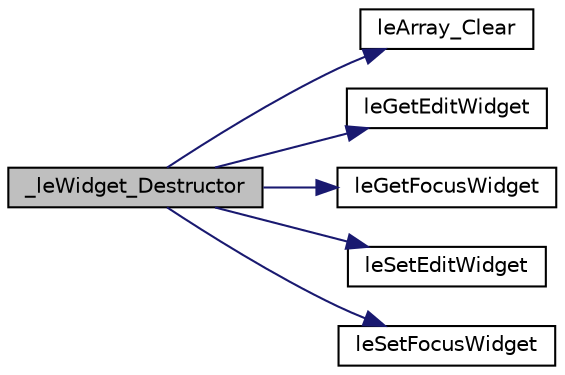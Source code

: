 digraph "_leWidget_Destructor"
{
 // LATEX_PDF_SIZE
  edge [fontname="Helvetica",fontsize="10",labelfontname="Helvetica",labelfontsize="10"];
  node [fontname="Helvetica",fontsize="10",shape=record];
  rankdir="LR";
  Node1 [label="_leWidget_Destructor",height=0.2,width=0.4,color="black", fillcolor="grey75", style="filled", fontcolor="black",tooltip=" "];
  Node1 -> Node2 [color="midnightblue",fontsize="10",style="solid",fontname="Helvetica"];
  Node2 [label="leArray_Clear",height=0.2,width=0.4,color="black", fillcolor="white", style="filled",URL="$legato__array_8c.html#a0300beee6ee7b79357570ecb4c83b89c",tooltip=" "];
  Node1 -> Node3 [color="midnightblue",fontsize="10",style="solid",fontname="Helvetica"];
  Node3 [label="leGetEditWidget",height=0.2,width=0.4,color="black", fillcolor="white", style="filled",URL="$legato__state_8c.html#aa79dc4d4e2c81d44862b7edba456c688",tooltip=" "];
  Node1 -> Node4 [color="midnightblue",fontsize="10",style="solid",fontname="Helvetica"];
  Node4 [label="leGetFocusWidget",height=0.2,width=0.4,color="black", fillcolor="white", style="filled",URL="$legato__state_8c.html#af1a713840621fa409cf8d12281f3eb1e",tooltip=" "];
  Node1 -> Node5 [color="midnightblue",fontsize="10",style="solid",fontname="Helvetica"];
  Node5 [label="leSetEditWidget",height=0.2,width=0.4,color="black", fillcolor="white", style="filled",URL="$legato__state_8c.html#a81cc3a65d012a4c24da16f31e8202a3f",tooltip=" "];
  Node1 -> Node6 [color="midnightblue",fontsize="10",style="solid",fontname="Helvetica"];
  Node6 [label="leSetFocusWidget",height=0.2,width=0.4,color="black", fillcolor="white", style="filled",URL="$legato__state_8c.html#acea130d1af885ccdd7d61eef6e1a1712",tooltip=" "];
}
